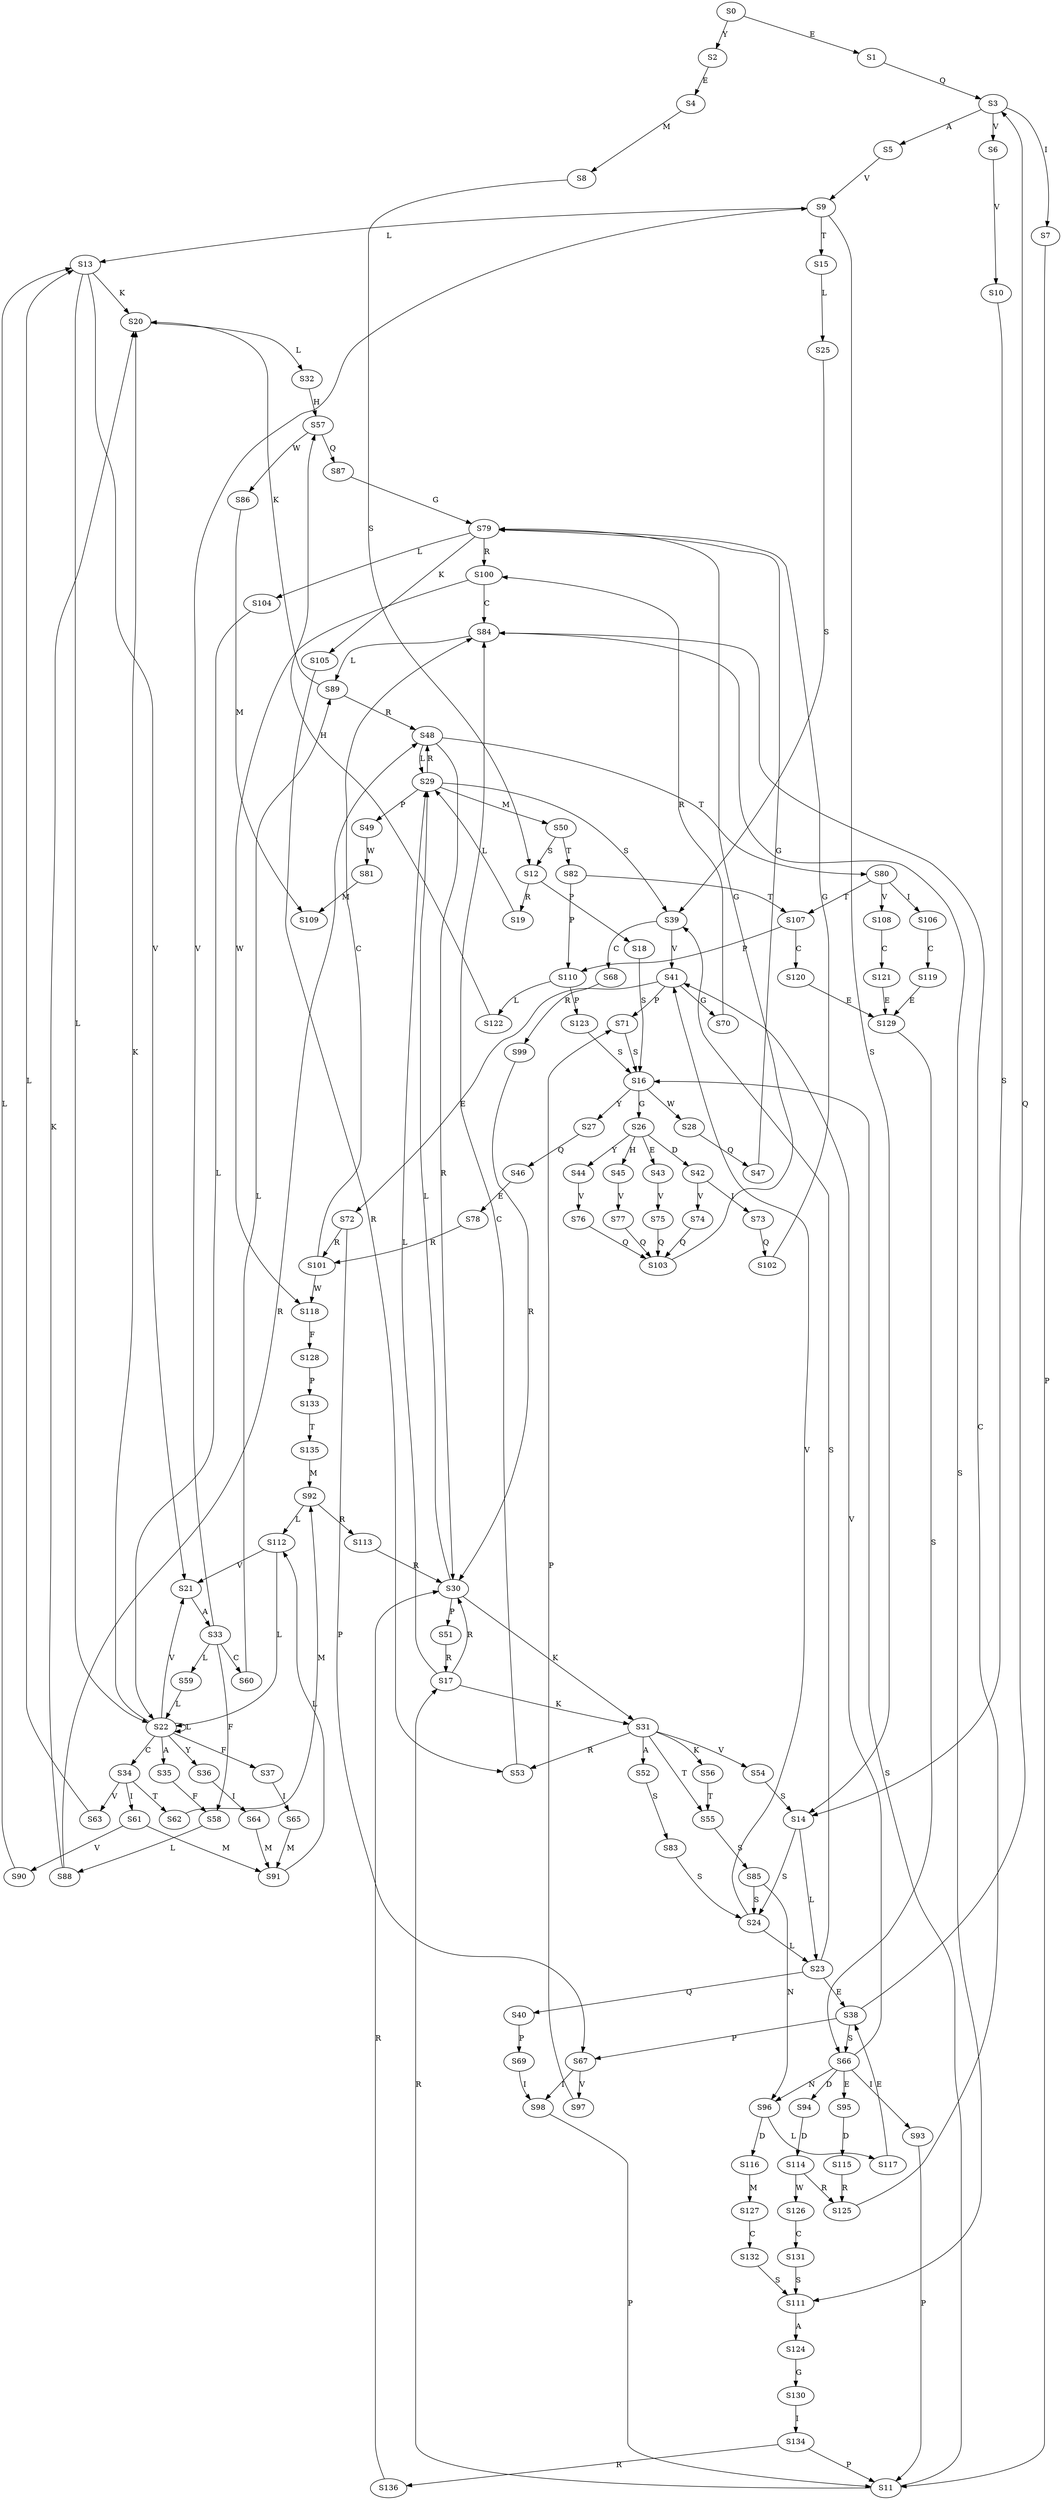 strict digraph  {
	S0 -> S1 [ label = E ];
	S0 -> S2 [ label = Y ];
	S1 -> S3 [ label = Q ];
	S2 -> S4 [ label = E ];
	S3 -> S5 [ label = A ];
	S3 -> S6 [ label = V ];
	S3 -> S7 [ label = I ];
	S4 -> S8 [ label = M ];
	S5 -> S9 [ label = V ];
	S6 -> S10 [ label = V ];
	S7 -> S11 [ label = P ];
	S8 -> S12 [ label = S ];
	S9 -> S13 [ label = L ];
	S9 -> S14 [ label = S ];
	S9 -> S15 [ label = T ];
	S10 -> S14 [ label = S ];
	S11 -> S16 [ label = S ];
	S11 -> S17 [ label = R ];
	S12 -> S18 [ label = P ];
	S12 -> S19 [ label = R ];
	S13 -> S20 [ label = K ];
	S13 -> S21 [ label = V ];
	S13 -> S22 [ label = L ];
	S14 -> S23 [ label = L ];
	S14 -> S24 [ label = S ];
	S15 -> S25 [ label = L ];
	S16 -> S26 [ label = G ];
	S16 -> S27 [ label = Y ];
	S16 -> S28 [ label = W ];
	S17 -> S29 [ label = L ];
	S17 -> S30 [ label = R ];
	S17 -> S31 [ label = K ];
	S18 -> S16 [ label = S ];
	S19 -> S29 [ label = L ];
	S20 -> S32 [ label = L ];
	S21 -> S33 [ label = A ];
	S22 -> S34 [ label = C ];
	S22 -> S22 [ label = L ];
	S22 -> S20 [ label = K ];
	S22 -> S35 [ label = A ];
	S22 -> S36 [ label = Y ];
	S22 -> S37 [ label = F ];
	S22 -> S21 [ label = V ];
	S23 -> S38 [ label = E ];
	S23 -> S39 [ label = S ];
	S23 -> S40 [ label = Q ];
	S24 -> S23 [ label = L ];
	S24 -> S41 [ label = V ];
	S25 -> S39 [ label = S ];
	S26 -> S42 [ label = D ];
	S26 -> S43 [ label = E ];
	S26 -> S44 [ label = Y ];
	S26 -> S45 [ label = H ];
	S27 -> S46 [ label = Q ];
	S28 -> S47 [ label = Q ];
	S29 -> S48 [ label = R ];
	S29 -> S39 [ label = S ];
	S29 -> S49 [ label = P ];
	S29 -> S50 [ label = M ];
	S30 -> S31 [ label = K ];
	S30 -> S29 [ label = L ];
	S30 -> S51 [ label = P ];
	S31 -> S52 [ label = A ];
	S31 -> S53 [ label = R ];
	S31 -> S54 [ label = V ];
	S31 -> S55 [ label = T ];
	S31 -> S56 [ label = K ];
	S32 -> S57 [ label = H ];
	S33 -> S9 [ label = V ];
	S33 -> S58 [ label = F ];
	S33 -> S59 [ label = L ];
	S33 -> S60 [ label = C ];
	S34 -> S61 [ label = I ];
	S34 -> S62 [ label = T ];
	S34 -> S63 [ label = V ];
	S35 -> S58 [ label = F ];
	S36 -> S64 [ label = I ];
	S37 -> S65 [ label = I ];
	S38 -> S66 [ label = S ];
	S38 -> S67 [ label = P ];
	S38 -> S3 [ label = Q ];
	S39 -> S41 [ label = V ];
	S39 -> S68 [ label = C ];
	S40 -> S69 [ label = P ];
	S41 -> S70 [ label = G ];
	S41 -> S71 [ label = P ];
	S41 -> S72 [ label = E ];
	S42 -> S73 [ label = I ];
	S42 -> S74 [ label = V ];
	S43 -> S75 [ label = V ];
	S44 -> S76 [ label = V ];
	S45 -> S77 [ label = V ];
	S46 -> S78 [ label = E ];
	S47 -> S79 [ label = G ];
	S48 -> S30 [ label = R ];
	S48 -> S80 [ label = T ];
	S48 -> S29 [ label = L ];
	S49 -> S81 [ label = W ];
	S50 -> S12 [ label = S ];
	S50 -> S82 [ label = T ];
	S51 -> S17 [ label = R ];
	S52 -> S83 [ label = S ];
	S53 -> S84 [ label = C ];
	S54 -> S14 [ label = S ];
	S55 -> S85 [ label = S ];
	S56 -> S55 [ label = T ];
	S57 -> S86 [ label = W ];
	S57 -> S87 [ label = Q ];
	S58 -> S88 [ label = L ];
	S59 -> S22 [ label = L ];
	S60 -> S89 [ label = L ];
	S61 -> S90 [ label = V ];
	S61 -> S91 [ label = M ];
	S62 -> S92 [ label = M ];
	S63 -> S13 [ label = L ];
	S64 -> S91 [ label = M ];
	S65 -> S91 [ label = M ];
	S66 -> S93 [ label = I ];
	S66 -> S94 [ label = D ];
	S66 -> S95 [ label = E ];
	S66 -> S41 [ label = V ];
	S66 -> S96 [ label = N ];
	S67 -> S97 [ label = V ];
	S67 -> S98 [ label = I ];
	S68 -> S99 [ label = R ];
	S69 -> S98 [ label = I ];
	S70 -> S100 [ label = R ];
	S71 -> S16 [ label = S ];
	S72 -> S101 [ label = R ];
	S72 -> S67 [ label = P ];
	S73 -> S102 [ label = Q ];
	S74 -> S103 [ label = Q ];
	S75 -> S103 [ label = Q ];
	S76 -> S103 [ label = Q ];
	S77 -> S103 [ label = Q ];
	S78 -> S101 [ label = R ];
	S79 -> S104 [ label = L ];
	S79 -> S100 [ label = R ];
	S79 -> S105 [ label = K ];
	S80 -> S106 [ label = I ];
	S80 -> S107 [ label = T ];
	S80 -> S108 [ label = V ];
	S81 -> S109 [ label = M ];
	S82 -> S107 [ label = T ];
	S82 -> S110 [ label = P ];
	S83 -> S24 [ label = S ];
	S84 -> S111 [ label = S ];
	S84 -> S89 [ label = L ];
	S85 -> S24 [ label = S ];
	S85 -> S96 [ label = N ];
	S86 -> S109 [ label = M ];
	S87 -> S79 [ label = G ];
	S88 -> S48 [ label = R ];
	S88 -> S20 [ label = K ];
	S89 -> S48 [ label = R ];
	S89 -> S20 [ label = K ];
	S90 -> S13 [ label = L ];
	S91 -> S112 [ label = L ];
	S92 -> S113 [ label = R ];
	S92 -> S112 [ label = L ];
	S93 -> S11 [ label = P ];
	S94 -> S114 [ label = D ];
	S95 -> S115 [ label = D ];
	S96 -> S116 [ label = D ];
	S96 -> S117 [ label = L ];
	S97 -> S71 [ label = P ];
	S98 -> S11 [ label = P ];
	S99 -> S30 [ label = R ];
	S100 -> S118 [ label = W ];
	S100 -> S84 [ label = C ];
	S101 -> S118 [ label = W ];
	S101 -> S84 [ label = C ];
	S102 -> S79 [ label = G ];
	S103 -> S79 [ label = G ];
	S104 -> S22 [ label = L ];
	S105 -> S53 [ label = R ];
	S106 -> S119 [ label = C ];
	S107 -> S120 [ label = C ];
	S107 -> S110 [ label = P ];
	S108 -> S121 [ label = C ];
	S110 -> S122 [ label = L ];
	S110 -> S123 [ label = P ];
	S111 -> S124 [ label = A ];
	S112 -> S21 [ label = V ];
	S112 -> S22 [ label = L ];
	S113 -> S30 [ label = R ];
	S114 -> S125 [ label = R ];
	S114 -> S126 [ label = W ];
	S115 -> S125 [ label = R ];
	S116 -> S127 [ label = M ];
	S117 -> S38 [ label = E ];
	S118 -> S128 [ label = F ];
	S119 -> S129 [ label = E ];
	S120 -> S129 [ label = E ];
	S121 -> S129 [ label = E ];
	S122 -> S57 [ label = H ];
	S123 -> S16 [ label = S ];
	S124 -> S130 [ label = G ];
	S125 -> S84 [ label = C ];
	S126 -> S131 [ label = C ];
	S127 -> S132 [ label = C ];
	S128 -> S133 [ label = P ];
	S129 -> S66 [ label = S ];
	S130 -> S134 [ label = I ];
	S131 -> S111 [ label = S ];
	S132 -> S111 [ label = S ];
	S133 -> S135 [ label = T ];
	S134 -> S11 [ label = P ];
	S134 -> S136 [ label = R ];
	S135 -> S92 [ label = M ];
	S136 -> S30 [ label = R ];
}
